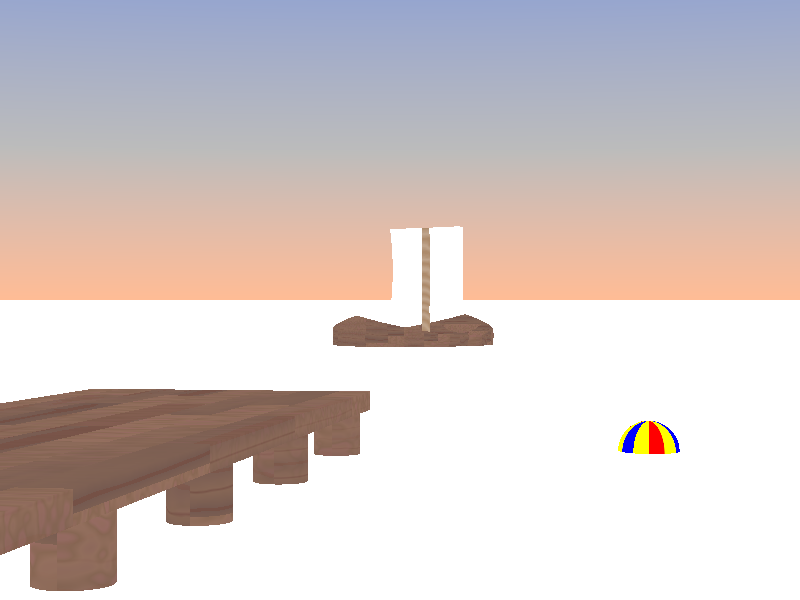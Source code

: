 #include "textures.inc"
#include "colors.inc"
#include "glass.inc"
#include "stars.inc"
#include "woods.inc"

//avconv -r 10 -i assignment1%02d.png -b:v 1000k test.mov

global_settings { assumed_gamma 1.0 }

#if(clock<=0.7)
  #if(clock<=0.5)
    #declare bl = clock+0.3;
    #declare gr = clock+0.5;
  #else
    #declare bl = clock+0.3;
    #declare gr = 1;
  #end
#else
  #declare bl = 1;
  #declare gr = 1;
#end

#if(mod(clock,0.3)<0.15)
  #declare bob = 0+mod(clock,0.3)/3;
#else
  #declare bob = 0.1-mod(clock,0.3)/3;
#end

#if(mod(clock,0.5)<0.25)
  #declare boa =0+mod(clock,0.5)/5;
#else
  #declare boa = 0.1-mod(clock,0.5)/5;
#end

#declare light_wood = pigment { P_WoodGrain2A  color_map { M_Wood2A } }
#declare  dark_wood = pigment { P_WoodGrain12A color_map { M_Wood12A } }

#declare board_length = 1.5;
#declare board_width = 0.25;

light_source{<-5,100,-30> rgb<gr/6,gr/8,bl/7> shadowless}

camera {angle 30
        location  <0.0 , 1.0 ,-3.0>
        look_at   <-0.5 , 1.0 , 0.0>}

sphere{ <0,0,0>,0.4 scale <30,30,30> rotate<0,0,0> translate<-0.5,(clock*100)-25,1000>
        texture{ pigment{rgb<1,0.9,0.5>} finish{ambient 1}
                 normal{ripples 0.7
                     scale 1.25
                     turbulence 1.5
                     translate< 1.5,0,2>}}
      }

// sky ---------------------------
sphere{<0,0,0>,1 hollow
 texture{
  pigment{gradient <0,1,0>
          color_map{
           [0.0 color rgb<1,gr,bl>]
           [0.1-(clock/10) color rgb<gr,gr,gr>]
           [0.3-(clock/10) color rgb<0.1,0.25,0.75>] }
         } // end pigment
  finish {ambient bl diffuse 0}
  } // end of texture
 scale 10000
 }


// fog -------------
fog { fog_type   2
      distance   1000
      color      color rgbf<1,gr,bl,1>
      fog_offset 0.1
      fog_alt    1.5
      turbulence 1.8
    }

// ground -----------------------------
plane{<0,1,0>, 0  translate<0,-1.5,0>
       texture{pigment{color LightWood*0.5}
               normal {bumps 0.25
                       scale 0.05}
               finish {ambient 0
                       diffuse 0.85}
               }// end of texture
       }// end of plane 1

// sea water --------------------------
plane{<0,1,0>, 0
      texture{ Glass
              normal{ripples 1+clock
                     scale 1.25
                     turbulence 1.5+clock
                     translate< 0,0,-clock>}
              finish{ambient 0 diffuse 0.55
                     brilliance 3.0 phong 0.8 phong_size 120
                     reflection 1 }
             }// end of texture
     interior{I_Glass}
     }// end of plane 2
//-------------------------------------

#declare PlankNormal =
  normal
  { gradient x 2 slope_map { [0 <0,1>][.05 <1,0>][.95 <1,0>][1 <0,-1>] }
    scale 2
  };


union{
    cylinder{
            <0,-1,0>, <0,0.3,0>, 0.15 translate<0,0,0>
            }
    cylinder{
            <0,-1,0>, <0,0.3,0>, 0.15 translate<-1.5,0,0>
            }
    cylinder{
            <0,-1,0>, <0,0.3,0>, 0.15 translate<0,0,1.5>
            }
    cylinder{
            <0,-1,0>, <0,0.3,0>, 0.15 translate<-1.5,0,1.5>
            }
    cylinder{
            <0,-1,0>, <0,0.3,0>, 0.15 translate<0,0,-1.5>
            }
    cylinder{
            <0,-1,0>, <0,0.3,0>, 0.15 translate<0,0,-3>
            }
    box{
            <-1.7,0.28,-6>, <0.2,0.4,1.6>
       }
            translate<-2,0,5>
            pigment { gradient y
                pigment_map { [ 0.0 light_wood ]
                              [ 1.0 dark_wood ] }
                warp { repeat board_length*z offset 0.28*y }
                warp { repeat board_width*x offset board_length*5/2*z } }
            normal {	quilted 0.25
                      control0 0.0
                      control1 0.66
                      bump_size 0.25
                      scale <board_width,1,board_length>
                      warp { repeat board_length *z  }
                      warp { repeat board_width*x offset board_length*1.5*z } }
            finish { phong 1 }



    }

sphere{<0,0,0>, 0.2
      texture {
                pigment {
                    radial
                    color_map {
                        [ 0.0   color Blue ]
                        [ 0.24  color Blue ]
                        [ 0.25  color Yellow ]
                        [ 0.49  color Yellow ]
                        [ 0.5   color Red ]
                        [ 0.74  color Red ]
                        [ 0.75  color Yellow ]
                        [ 0.99  color Yellow ]
                    }
                    frequency 3
                }
                finish {
                    phong 1.0
                    phong_size 40
                    specular    1.0
                    roughness   0.01
                    brilliance  2.0
                    ambient clock/10
                }
      }
      rotate<clock*50,-clock*100,clock*100>
      translate<-clock/2,bob,7>
}

#declare boat=difference{
intersection{
      sphere{
            <0,0,0.5>, 2
      }
      sphere{
            <0,0,0>, 2
      }
}
sphere{
      <0,1,0.25>, 2
}
translate<0,0,0>
pigment { gradient y
    pigment_map { [ 0.0 light_wood ]
                  [ 1.0 dark_wood ] }
    warp { repeat board_length*z offset 0.28*y }
    warp { repeat board_width*x offset board_length*5/2*z } }
normal {	quilted 0.25
          control0 0.0
          control1 0.66
          bump_size 0.25
          scale <board_width,1,board_length>
          warp { repeat board_length *z  }
          warp { repeat board_width*x offset board_length*1.5*z } }
finish { phong 1 }
}

#declare sale=union{
difference{
  box{<0,0.5,0>,<0.5,2.5,2>}
  sphere{<-4.52,1.5,1>,5}
  texture{ pigment{color White} normal{ripples 1+clock
         scale 1.25
         turbulence 1.5+clock}
  finish{phong 1}}
}
cylinder{<0.4,0,1>,<0.4,2.5,1>, 0.1
texture{DMFLightOak} finish{ phong 1 }}
translate<1,0,0>
}

union{object{boat} object{sale}  rotate<0,-60,0> translate<-5+clock*2,0.2+boa*2,30+clock*2> }
